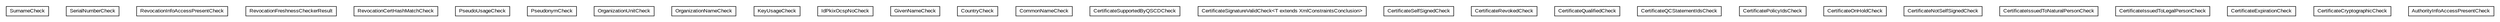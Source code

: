 #!/usr/local/bin/dot
#
# Class diagram 
# Generated by UMLGraph version R5_6-24-gf6e263 (http://www.umlgraph.org/)
#

digraph G {
	edge [fontname="arial",fontsize=10,labelfontname="arial",labelfontsize=10];
	node [fontname="arial",fontsize=10,shape=plaintext];
	nodesep=0.25;
	ranksep=0.5;
	// eu.europa.esig.dss.validation.process.bbb.xcv.sub.checks.SurnameCheck
	c36610 [label=<<table title="eu.europa.esig.dss.validation.process.bbb.xcv.sub.checks.SurnameCheck" border="0" cellborder="1" cellspacing="0" cellpadding="2" port="p" href="./SurnameCheck.html">
		<tr><td><table border="0" cellspacing="0" cellpadding="1">
<tr><td align="center" balign="center"> SurnameCheck </td></tr>
		</table></td></tr>
		</table>>, URL="./SurnameCheck.html", fontname="arial", fontcolor="black", fontsize=10.0];
	// eu.europa.esig.dss.validation.process.bbb.xcv.sub.checks.SerialNumberCheck
	c36611 [label=<<table title="eu.europa.esig.dss.validation.process.bbb.xcv.sub.checks.SerialNumberCheck" border="0" cellborder="1" cellspacing="0" cellpadding="2" port="p" href="./SerialNumberCheck.html">
		<tr><td><table border="0" cellspacing="0" cellpadding="1">
<tr><td align="center" balign="center"> SerialNumberCheck </td></tr>
		</table></td></tr>
		</table>>, URL="./SerialNumberCheck.html", fontname="arial", fontcolor="black", fontsize=10.0];
	// eu.europa.esig.dss.validation.process.bbb.xcv.sub.checks.RevocationInfoAccessPresentCheck
	c36612 [label=<<table title="eu.europa.esig.dss.validation.process.bbb.xcv.sub.checks.RevocationInfoAccessPresentCheck" border="0" cellborder="1" cellspacing="0" cellpadding="2" port="p" href="./RevocationInfoAccessPresentCheck.html">
		<tr><td><table border="0" cellspacing="0" cellpadding="1">
<tr><td align="center" balign="center"> RevocationInfoAccessPresentCheck </td></tr>
		</table></td></tr>
		</table>>, URL="./RevocationInfoAccessPresentCheck.html", fontname="arial", fontcolor="black", fontsize=10.0];
	// eu.europa.esig.dss.validation.process.bbb.xcv.sub.checks.RevocationFreshnessCheckerResult
	c36613 [label=<<table title="eu.europa.esig.dss.validation.process.bbb.xcv.sub.checks.RevocationFreshnessCheckerResult" border="0" cellborder="1" cellspacing="0" cellpadding="2" port="p" href="./RevocationFreshnessCheckerResult.html">
		<tr><td><table border="0" cellspacing="0" cellpadding="1">
<tr><td align="center" balign="center"> RevocationFreshnessCheckerResult </td></tr>
		</table></td></tr>
		</table>>, URL="./RevocationFreshnessCheckerResult.html", fontname="arial", fontcolor="black", fontsize=10.0];
	// eu.europa.esig.dss.validation.process.bbb.xcv.sub.checks.RevocationCertHashMatchCheck
	c36614 [label=<<table title="eu.europa.esig.dss.validation.process.bbb.xcv.sub.checks.RevocationCertHashMatchCheck" border="0" cellborder="1" cellspacing="0" cellpadding="2" port="p" href="./RevocationCertHashMatchCheck.html">
		<tr><td><table border="0" cellspacing="0" cellpadding="1">
<tr><td align="center" balign="center"> RevocationCertHashMatchCheck </td></tr>
		</table></td></tr>
		</table>>, URL="./RevocationCertHashMatchCheck.html", fontname="arial", fontcolor="black", fontsize=10.0];
	// eu.europa.esig.dss.validation.process.bbb.xcv.sub.checks.PseudoUsageCheck
	c36615 [label=<<table title="eu.europa.esig.dss.validation.process.bbb.xcv.sub.checks.PseudoUsageCheck" border="0" cellborder="1" cellspacing="0" cellpadding="2" port="p" href="./PseudoUsageCheck.html">
		<tr><td><table border="0" cellspacing="0" cellpadding="1">
<tr><td align="center" balign="center"> PseudoUsageCheck </td></tr>
		</table></td></tr>
		</table>>, URL="./PseudoUsageCheck.html", fontname="arial", fontcolor="black", fontsize=10.0];
	// eu.europa.esig.dss.validation.process.bbb.xcv.sub.checks.PseudonymCheck
	c36616 [label=<<table title="eu.europa.esig.dss.validation.process.bbb.xcv.sub.checks.PseudonymCheck" border="0" cellborder="1" cellspacing="0" cellpadding="2" port="p" href="./PseudonymCheck.html">
		<tr><td><table border="0" cellspacing="0" cellpadding="1">
<tr><td align="center" balign="center"> PseudonymCheck </td></tr>
		</table></td></tr>
		</table>>, URL="./PseudonymCheck.html", fontname="arial", fontcolor="black", fontsize=10.0];
	// eu.europa.esig.dss.validation.process.bbb.xcv.sub.checks.OrganizationUnitCheck
	c36617 [label=<<table title="eu.europa.esig.dss.validation.process.bbb.xcv.sub.checks.OrganizationUnitCheck" border="0" cellborder="1" cellspacing="0" cellpadding="2" port="p" href="./OrganizationUnitCheck.html">
		<tr><td><table border="0" cellspacing="0" cellpadding="1">
<tr><td align="center" balign="center"> OrganizationUnitCheck </td></tr>
		</table></td></tr>
		</table>>, URL="./OrganizationUnitCheck.html", fontname="arial", fontcolor="black", fontsize=10.0];
	// eu.europa.esig.dss.validation.process.bbb.xcv.sub.checks.OrganizationNameCheck
	c36618 [label=<<table title="eu.europa.esig.dss.validation.process.bbb.xcv.sub.checks.OrganizationNameCheck" border="0" cellborder="1" cellspacing="0" cellpadding="2" port="p" href="./OrganizationNameCheck.html">
		<tr><td><table border="0" cellspacing="0" cellpadding="1">
<tr><td align="center" balign="center"> OrganizationNameCheck </td></tr>
		</table></td></tr>
		</table>>, URL="./OrganizationNameCheck.html", fontname="arial", fontcolor="black", fontsize=10.0];
	// eu.europa.esig.dss.validation.process.bbb.xcv.sub.checks.KeyUsageCheck
	c36619 [label=<<table title="eu.europa.esig.dss.validation.process.bbb.xcv.sub.checks.KeyUsageCheck" border="0" cellborder="1" cellspacing="0" cellpadding="2" port="p" href="./KeyUsageCheck.html">
		<tr><td><table border="0" cellspacing="0" cellpadding="1">
<tr><td align="center" balign="center"> KeyUsageCheck </td></tr>
		</table></td></tr>
		</table>>, URL="./KeyUsageCheck.html", fontname="arial", fontcolor="black", fontsize=10.0];
	// eu.europa.esig.dss.validation.process.bbb.xcv.sub.checks.IdPkixOcspNoCheck
	c36620 [label=<<table title="eu.europa.esig.dss.validation.process.bbb.xcv.sub.checks.IdPkixOcspNoCheck" border="0" cellborder="1" cellspacing="0" cellpadding="2" port="p" href="./IdPkixOcspNoCheck.html">
		<tr><td><table border="0" cellspacing="0" cellpadding="1">
<tr><td align="center" balign="center"> IdPkixOcspNoCheck </td></tr>
		</table></td></tr>
		</table>>, URL="./IdPkixOcspNoCheck.html", fontname="arial", fontcolor="black", fontsize=10.0];
	// eu.europa.esig.dss.validation.process.bbb.xcv.sub.checks.GivenNameCheck
	c36621 [label=<<table title="eu.europa.esig.dss.validation.process.bbb.xcv.sub.checks.GivenNameCheck" border="0" cellborder="1" cellspacing="0" cellpadding="2" port="p" href="./GivenNameCheck.html">
		<tr><td><table border="0" cellspacing="0" cellpadding="1">
<tr><td align="center" balign="center"> GivenNameCheck </td></tr>
		</table></td></tr>
		</table>>, URL="./GivenNameCheck.html", fontname="arial", fontcolor="black", fontsize=10.0];
	// eu.europa.esig.dss.validation.process.bbb.xcv.sub.checks.CountryCheck
	c36622 [label=<<table title="eu.europa.esig.dss.validation.process.bbb.xcv.sub.checks.CountryCheck" border="0" cellborder="1" cellspacing="0" cellpadding="2" port="p" href="./CountryCheck.html">
		<tr><td><table border="0" cellspacing="0" cellpadding="1">
<tr><td align="center" balign="center"> CountryCheck </td></tr>
		</table></td></tr>
		</table>>, URL="./CountryCheck.html", fontname="arial", fontcolor="black", fontsize=10.0];
	// eu.europa.esig.dss.validation.process.bbb.xcv.sub.checks.CommonNameCheck
	c36623 [label=<<table title="eu.europa.esig.dss.validation.process.bbb.xcv.sub.checks.CommonNameCheck" border="0" cellborder="1" cellspacing="0" cellpadding="2" port="p" href="./CommonNameCheck.html">
		<tr><td><table border="0" cellspacing="0" cellpadding="1">
<tr><td align="center" balign="center"> CommonNameCheck </td></tr>
		</table></td></tr>
		</table>>, URL="./CommonNameCheck.html", fontname="arial", fontcolor="black", fontsize=10.0];
	// eu.europa.esig.dss.validation.process.bbb.xcv.sub.checks.CertificateSupportedByQSCDCheck
	c36624 [label=<<table title="eu.europa.esig.dss.validation.process.bbb.xcv.sub.checks.CertificateSupportedByQSCDCheck" border="0" cellborder="1" cellspacing="0" cellpadding="2" port="p" href="./CertificateSupportedByQSCDCheck.html">
		<tr><td><table border="0" cellspacing="0" cellpadding="1">
<tr><td align="center" balign="center"> CertificateSupportedByQSCDCheck </td></tr>
		</table></td></tr>
		</table>>, URL="./CertificateSupportedByQSCDCheck.html", fontname="arial", fontcolor="black", fontsize=10.0];
	// eu.europa.esig.dss.validation.process.bbb.xcv.sub.checks.CertificateSignatureValidCheck<T extends eu.europa.esig.dss.jaxb.detailedreport.XmlConstraintsConclusion>
	c36625 [label=<<table title="eu.europa.esig.dss.validation.process.bbb.xcv.sub.checks.CertificateSignatureValidCheck" border="0" cellborder="1" cellspacing="0" cellpadding="2" port="p" href="./CertificateSignatureValidCheck.html">
		<tr><td><table border="0" cellspacing="0" cellpadding="1">
<tr><td align="center" balign="center"> CertificateSignatureValidCheck&lt;T extends XmlConstraintsConclusion&gt; </td></tr>
		</table></td></tr>
		</table>>, URL="./CertificateSignatureValidCheck.html", fontname="arial", fontcolor="black", fontsize=10.0];
	// eu.europa.esig.dss.validation.process.bbb.xcv.sub.checks.CertificateSelfSignedCheck
	c36626 [label=<<table title="eu.europa.esig.dss.validation.process.bbb.xcv.sub.checks.CertificateSelfSignedCheck" border="0" cellborder="1" cellspacing="0" cellpadding="2" port="p" href="./CertificateSelfSignedCheck.html">
		<tr><td><table border="0" cellspacing="0" cellpadding="1">
<tr><td align="center" balign="center"> CertificateSelfSignedCheck </td></tr>
		</table></td></tr>
		</table>>, URL="./CertificateSelfSignedCheck.html", fontname="arial", fontcolor="black", fontsize=10.0];
	// eu.europa.esig.dss.validation.process.bbb.xcv.sub.checks.CertificateRevokedCheck
	c36627 [label=<<table title="eu.europa.esig.dss.validation.process.bbb.xcv.sub.checks.CertificateRevokedCheck" border="0" cellborder="1" cellspacing="0" cellpadding="2" port="p" href="./CertificateRevokedCheck.html">
		<tr><td><table border="0" cellspacing="0" cellpadding="1">
<tr><td align="center" balign="center"> CertificateRevokedCheck </td></tr>
		</table></td></tr>
		</table>>, URL="./CertificateRevokedCheck.html", fontname="arial", fontcolor="black", fontsize=10.0];
	// eu.europa.esig.dss.validation.process.bbb.xcv.sub.checks.CertificateQualifiedCheck
	c36628 [label=<<table title="eu.europa.esig.dss.validation.process.bbb.xcv.sub.checks.CertificateQualifiedCheck" border="0" cellborder="1" cellspacing="0" cellpadding="2" port="p" href="./CertificateQualifiedCheck.html">
		<tr><td><table border="0" cellspacing="0" cellpadding="1">
<tr><td align="center" balign="center"> CertificateQualifiedCheck </td></tr>
		</table></td></tr>
		</table>>, URL="./CertificateQualifiedCheck.html", fontname="arial", fontcolor="black", fontsize=10.0];
	// eu.europa.esig.dss.validation.process.bbb.xcv.sub.checks.CertificateQCStatementIdsCheck
	c36629 [label=<<table title="eu.europa.esig.dss.validation.process.bbb.xcv.sub.checks.CertificateQCStatementIdsCheck" border="0" cellborder="1" cellspacing="0" cellpadding="2" port="p" href="./CertificateQCStatementIdsCheck.html">
		<tr><td><table border="0" cellspacing="0" cellpadding="1">
<tr><td align="center" balign="center"> CertificateQCStatementIdsCheck </td></tr>
		</table></td></tr>
		</table>>, URL="./CertificateQCStatementIdsCheck.html", fontname="arial", fontcolor="black", fontsize=10.0];
	// eu.europa.esig.dss.validation.process.bbb.xcv.sub.checks.CertificatePolicyIdsCheck
	c36630 [label=<<table title="eu.europa.esig.dss.validation.process.bbb.xcv.sub.checks.CertificatePolicyIdsCheck" border="0" cellborder="1" cellspacing="0" cellpadding="2" port="p" href="./CertificatePolicyIdsCheck.html">
		<tr><td><table border="0" cellspacing="0" cellpadding="1">
<tr><td align="center" balign="center"> CertificatePolicyIdsCheck </td></tr>
		</table></td></tr>
		</table>>, URL="./CertificatePolicyIdsCheck.html", fontname="arial", fontcolor="black", fontsize=10.0];
	// eu.europa.esig.dss.validation.process.bbb.xcv.sub.checks.CertificateOnHoldCheck
	c36631 [label=<<table title="eu.europa.esig.dss.validation.process.bbb.xcv.sub.checks.CertificateOnHoldCheck" border="0" cellborder="1" cellspacing="0" cellpadding="2" port="p" href="./CertificateOnHoldCheck.html">
		<tr><td><table border="0" cellspacing="0" cellpadding="1">
<tr><td align="center" balign="center"> CertificateOnHoldCheck </td></tr>
		</table></td></tr>
		</table>>, URL="./CertificateOnHoldCheck.html", fontname="arial", fontcolor="black", fontsize=10.0];
	// eu.europa.esig.dss.validation.process.bbb.xcv.sub.checks.CertificateNotSelfSignedCheck
	c36632 [label=<<table title="eu.europa.esig.dss.validation.process.bbb.xcv.sub.checks.CertificateNotSelfSignedCheck" border="0" cellborder="1" cellspacing="0" cellpadding="2" port="p" href="./CertificateNotSelfSignedCheck.html">
		<tr><td><table border="0" cellspacing="0" cellpadding="1">
<tr><td align="center" balign="center"> CertificateNotSelfSignedCheck </td></tr>
		</table></td></tr>
		</table>>, URL="./CertificateNotSelfSignedCheck.html", fontname="arial", fontcolor="black", fontsize=10.0];
	// eu.europa.esig.dss.validation.process.bbb.xcv.sub.checks.CertificateIssuedToNaturalPersonCheck
	c36633 [label=<<table title="eu.europa.esig.dss.validation.process.bbb.xcv.sub.checks.CertificateIssuedToNaturalPersonCheck" border="0" cellborder="1" cellspacing="0" cellpadding="2" port="p" href="./CertificateIssuedToNaturalPersonCheck.html">
		<tr><td><table border="0" cellspacing="0" cellpadding="1">
<tr><td align="center" balign="center"> CertificateIssuedToNaturalPersonCheck </td></tr>
		</table></td></tr>
		</table>>, URL="./CertificateIssuedToNaturalPersonCheck.html", fontname="arial", fontcolor="black", fontsize=10.0];
	// eu.europa.esig.dss.validation.process.bbb.xcv.sub.checks.CertificateIssuedToLegalPersonCheck
	c36634 [label=<<table title="eu.europa.esig.dss.validation.process.bbb.xcv.sub.checks.CertificateIssuedToLegalPersonCheck" border="0" cellborder="1" cellspacing="0" cellpadding="2" port="p" href="./CertificateIssuedToLegalPersonCheck.html">
		<tr><td><table border="0" cellspacing="0" cellpadding="1">
<tr><td align="center" balign="center"> CertificateIssuedToLegalPersonCheck </td></tr>
		</table></td></tr>
		</table>>, URL="./CertificateIssuedToLegalPersonCheck.html", fontname="arial", fontcolor="black", fontsize=10.0];
	// eu.europa.esig.dss.validation.process.bbb.xcv.sub.checks.CertificateExpirationCheck
	c36635 [label=<<table title="eu.europa.esig.dss.validation.process.bbb.xcv.sub.checks.CertificateExpirationCheck" border="0" cellborder="1" cellspacing="0" cellpadding="2" port="p" href="./CertificateExpirationCheck.html">
		<tr><td><table border="0" cellspacing="0" cellpadding="1">
<tr><td align="center" balign="center"> CertificateExpirationCheck </td></tr>
		</table></td></tr>
		</table>>, URL="./CertificateExpirationCheck.html", fontname="arial", fontcolor="black", fontsize=10.0];
	// eu.europa.esig.dss.validation.process.bbb.xcv.sub.checks.CertificateCryptographicCheck
	c36636 [label=<<table title="eu.europa.esig.dss.validation.process.bbb.xcv.sub.checks.CertificateCryptographicCheck" border="0" cellborder="1" cellspacing="0" cellpadding="2" port="p" href="./CertificateCryptographicCheck.html">
		<tr><td><table border="0" cellspacing="0" cellpadding="1">
<tr><td align="center" balign="center"> CertificateCryptographicCheck </td></tr>
		</table></td></tr>
		</table>>, URL="./CertificateCryptographicCheck.html", fontname="arial", fontcolor="black", fontsize=10.0];
	// eu.europa.esig.dss.validation.process.bbb.xcv.sub.checks.AuthorityInfoAccessPresentCheck
	c36637 [label=<<table title="eu.europa.esig.dss.validation.process.bbb.xcv.sub.checks.AuthorityInfoAccessPresentCheck" border="0" cellborder="1" cellspacing="0" cellpadding="2" port="p" href="./AuthorityInfoAccessPresentCheck.html">
		<tr><td><table border="0" cellspacing="0" cellpadding="1">
<tr><td align="center" balign="center"> AuthorityInfoAccessPresentCheck </td></tr>
		</table></td></tr>
		</table>>, URL="./AuthorityInfoAccessPresentCheck.html", fontname="arial", fontcolor="black", fontsize=10.0];
}

